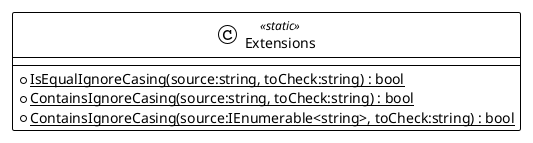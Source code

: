 @startuml
!theme plain
class Extensions <<static>> {
    + {static} IsEqualIgnoreCasing(source:string, toCheck:string) : bool
    + {static} ContainsIgnoreCasing(source:string, toCheck:string) : bool
    + {static} ContainsIgnoreCasing(source:IEnumerable<string>, toCheck:string) : bool
}
@enduml

